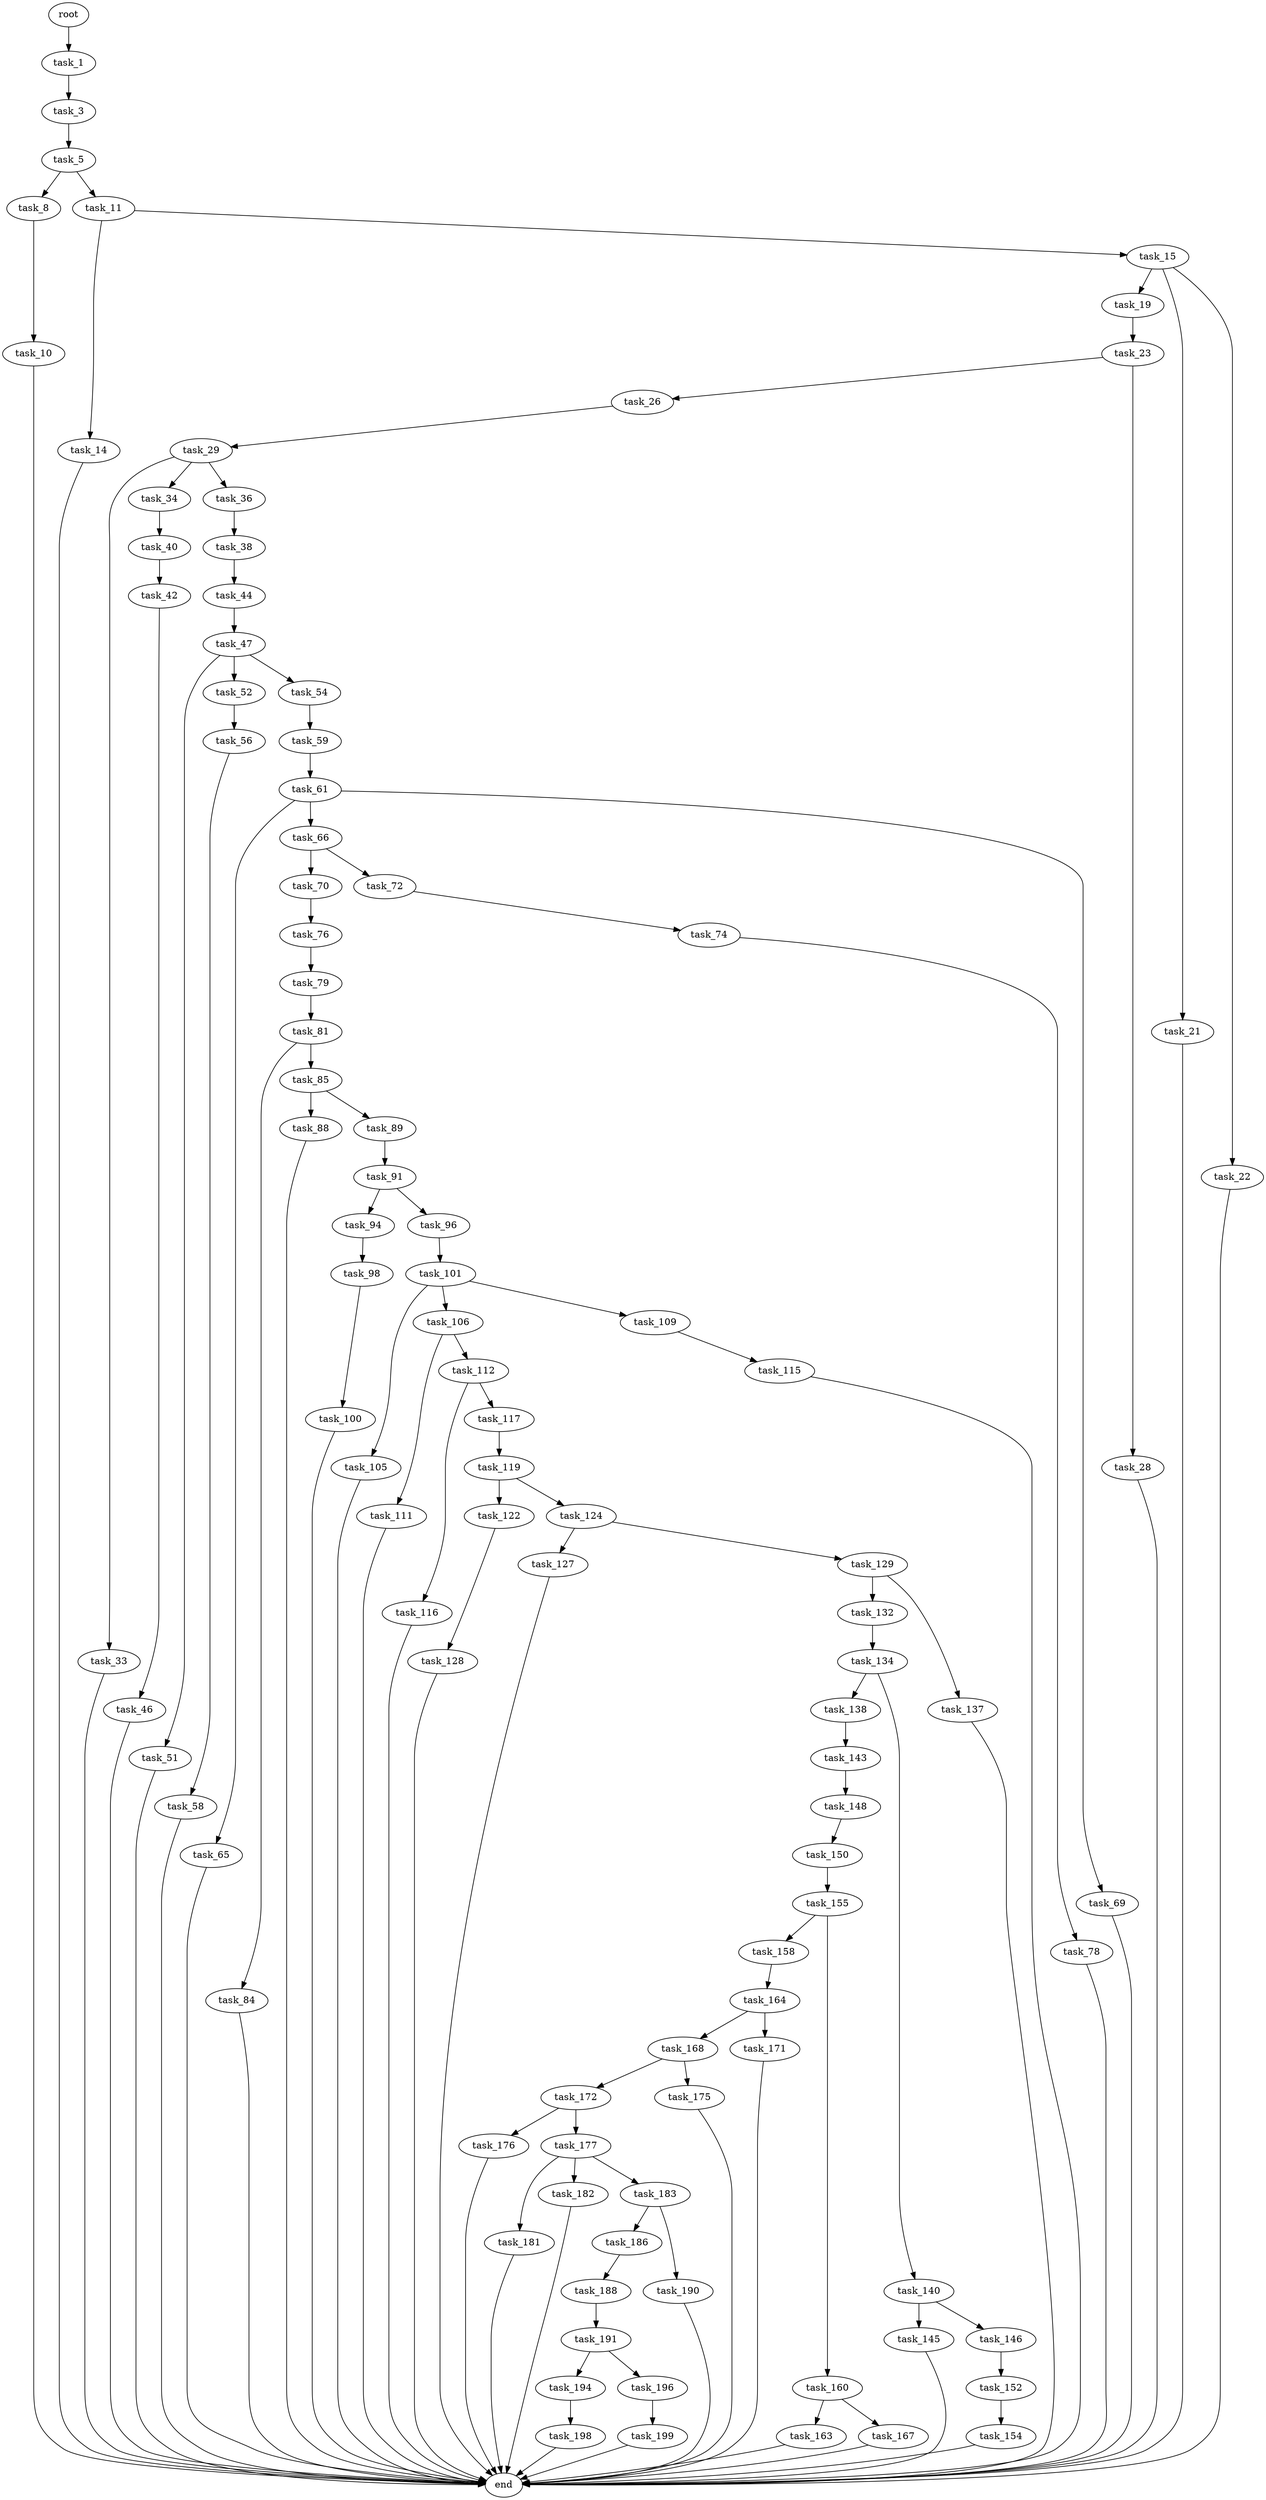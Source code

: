 digraph G {
  root [size="0.000000"];
  task_1 [size="132689331204.000000"];
  task_3 [size="196852280061.000000"];
  task_5 [size="82919728483.000000"];
  task_8 [size="534005836.000000"];
  task_11 [size="17077753858.000000"];
  task_10 [size="68719476736.000000"];
  end [size="0.000000"];
  task_14 [size="268964966828.000000"];
  task_15 [size="234520971516.000000"];
  task_19 [size="8589934592.000000"];
  task_21 [size="134217728000.000000"];
  task_22 [size="9086121753.000000"];
  task_23 [size="157137616354.000000"];
  task_26 [size="28991029248.000000"];
  task_28 [size="950287000809.000000"];
  task_29 [size="980182977312.000000"];
  task_33 [size="231928233984.000000"];
  task_34 [size="1158659628.000000"];
  task_36 [size="549755813888.000000"];
  task_40 [size="549755813888.000000"];
  task_38 [size="28991029248.000000"];
  task_44 [size="384200744335.000000"];
  task_42 [size="881399994145.000000"];
  task_46 [size="1073741824000.000000"];
  task_47 [size="425977566664.000000"];
  task_51 [size="51055782648.000000"];
  task_52 [size="231928233984.000000"];
  task_54 [size="549755813888.000000"];
  task_56 [size="547433829155.000000"];
  task_59 [size="134217728000.000000"];
  task_58 [size="23338195487.000000"];
  task_61 [size="368293445632.000000"];
  task_65 [size="482138024783.000000"];
  task_66 [size="171297397428.000000"];
  task_69 [size="782757789696.000000"];
  task_70 [size="31928580125.000000"];
  task_72 [size="1935002103.000000"];
  task_76 [size="68719476736.000000"];
  task_74 [size="28991029248.000000"];
  task_78 [size="134217728000.000000"];
  task_79 [size="549755813888.000000"];
  task_81 [size="782757789696.000000"];
  task_84 [size="16696776256.000000"];
  task_85 [size="1344900147.000000"];
  task_88 [size="156558350952.000000"];
  task_89 [size="5851417170.000000"];
  task_91 [size="20274715306.000000"];
  task_94 [size="35421803142.000000"];
  task_96 [size="8589934592.000000"];
  task_98 [size="782757789696.000000"];
  task_101 [size="1339609541920.000000"];
  task_100 [size="5029511880.000000"];
  task_105 [size="1073741824000.000000"];
  task_106 [size="1459062329.000000"];
  task_109 [size="1073741824000.000000"];
  task_111 [size="6726177545.000000"];
  task_112 [size="134930662465.000000"];
  task_115 [size="8589934592.000000"];
  task_116 [size="1536435139.000000"];
  task_117 [size="651947447950.000000"];
  task_119 [size="12055847464.000000"];
  task_122 [size="146232023832.000000"];
  task_124 [size="28991029248.000000"];
  task_128 [size="16589374652.000000"];
  task_127 [size="775342639448.000000"];
  task_129 [size="5234504997.000000"];
  task_132 [size="17871420674.000000"];
  task_137 [size="407856151629.000000"];
  task_134 [size="423175464816.000000"];
  task_138 [size="2005121594.000000"];
  task_140 [size="142669275696.000000"];
  task_143 [size="38906665868.000000"];
  task_145 [size="420727956818.000000"];
  task_146 [size="1073741824000.000000"];
  task_148 [size="5704590031.000000"];
  task_152 [size="566994428907.000000"];
  task_150 [size="145751891652.000000"];
  task_155 [size="688336472058.000000"];
  task_154 [size="26821460160.000000"];
  task_158 [size="98744777136.000000"];
  task_160 [size="201582578398.000000"];
  task_164 [size="886799705912.000000"];
  task_163 [size="915937539868.000000"];
  task_167 [size="769069479006.000000"];
  task_168 [size="557653412444.000000"];
  task_171 [size="68719476736.000000"];
  task_172 [size="68719476736.000000"];
  task_175 [size="2086132510.000000"];
  task_176 [size="31685498506.000000"];
  task_177 [size="1622548871.000000"];
  task_181 [size="231928233984.000000"];
  task_182 [size="898627583.000000"];
  task_183 [size="134217728000.000000"];
  task_186 [size="4268726897.000000"];
  task_190 [size="134217728000.000000"];
  task_188 [size="782757789696.000000"];
  task_191 [size="14912066752.000000"];
  task_194 [size="24512535212.000000"];
  task_196 [size="191175159864.000000"];
  task_198 [size="2022777992.000000"];
  task_199 [size="7264185230.000000"];

  root -> task_1 [size="1.000000"];
  task_1 -> task_3 [size="134217728.000000"];
  task_3 -> task_5 [size="411041792.000000"];
  task_5 -> task_8 [size="75497472.000000"];
  task_5 -> task_11 [size="75497472.000000"];
  task_8 -> task_10 [size="33554432.000000"];
  task_11 -> task_14 [size="536870912.000000"];
  task_11 -> task_15 [size="536870912.000000"];
  task_10 -> end [size="1.000000"];
  task_14 -> end [size="1.000000"];
  task_15 -> task_19 [size="536870912.000000"];
  task_15 -> task_21 [size="536870912.000000"];
  task_15 -> task_22 [size="536870912.000000"];
  task_19 -> task_23 [size="33554432.000000"];
  task_21 -> end [size="1.000000"];
  task_22 -> end [size="1.000000"];
  task_23 -> task_26 [size="209715200.000000"];
  task_23 -> task_28 [size="209715200.000000"];
  task_26 -> task_29 [size="75497472.000000"];
  task_28 -> end [size="1.000000"];
  task_29 -> task_33 [size="838860800.000000"];
  task_29 -> task_34 [size="838860800.000000"];
  task_29 -> task_36 [size="838860800.000000"];
  task_33 -> end [size="1.000000"];
  task_34 -> task_40 [size="75497472.000000"];
  task_36 -> task_38 [size="536870912.000000"];
  task_40 -> task_42 [size="536870912.000000"];
  task_38 -> task_44 [size="75497472.000000"];
  task_44 -> task_47 [size="411041792.000000"];
  task_42 -> task_46 [size="679477248.000000"];
  task_46 -> end [size="1.000000"];
  task_47 -> task_51 [size="536870912.000000"];
  task_47 -> task_52 [size="536870912.000000"];
  task_47 -> task_54 [size="536870912.000000"];
  task_51 -> end [size="1.000000"];
  task_52 -> task_56 [size="301989888.000000"];
  task_54 -> task_59 [size="536870912.000000"];
  task_56 -> task_58 [size="679477248.000000"];
  task_59 -> task_61 [size="209715200.000000"];
  task_58 -> end [size="1.000000"];
  task_61 -> task_65 [size="411041792.000000"];
  task_61 -> task_66 [size="411041792.000000"];
  task_61 -> task_69 [size="411041792.000000"];
  task_65 -> end [size="1.000000"];
  task_66 -> task_70 [size="134217728.000000"];
  task_66 -> task_72 [size="134217728.000000"];
  task_69 -> end [size="1.000000"];
  task_70 -> task_76 [size="838860800.000000"];
  task_72 -> task_74 [size="33554432.000000"];
  task_76 -> task_79 [size="134217728.000000"];
  task_74 -> task_78 [size="75497472.000000"];
  task_78 -> end [size="1.000000"];
  task_79 -> task_81 [size="536870912.000000"];
  task_81 -> task_84 [size="679477248.000000"];
  task_81 -> task_85 [size="679477248.000000"];
  task_84 -> end [size="1.000000"];
  task_85 -> task_88 [size="75497472.000000"];
  task_85 -> task_89 [size="75497472.000000"];
  task_88 -> end [size="1.000000"];
  task_89 -> task_91 [size="536870912.000000"];
  task_91 -> task_94 [size="838860800.000000"];
  task_91 -> task_96 [size="838860800.000000"];
  task_94 -> task_98 [size="679477248.000000"];
  task_96 -> task_101 [size="33554432.000000"];
  task_98 -> task_100 [size="679477248.000000"];
  task_101 -> task_105 [size="838860800.000000"];
  task_101 -> task_106 [size="838860800.000000"];
  task_101 -> task_109 [size="838860800.000000"];
  task_100 -> end [size="1.000000"];
  task_105 -> end [size="1.000000"];
  task_106 -> task_111 [size="75497472.000000"];
  task_106 -> task_112 [size="75497472.000000"];
  task_109 -> task_115 [size="838860800.000000"];
  task_111 -> end [size="1.000000"];
  task_112 -> task_116 [size="301989888.000000"];
  task_112 -> task_117 [size="301989888.000000"];
  task_115 -> end [size="1.000000"];
  task_116 -> end [size="1.000000"];
  task_117 -> task_119 [size="679477248.000000"];
  task_119 -> task_122 [size="301989888.000000"];
  task_119 -> task_124 [size="301989888.000000"];
  task_122 -> task_128 [size="209715200.000000"];
  task_124 -> task_127 [size="75497472.000000"];
  task_124 -> task_129 [size="75497472.000000"];
  task_128 -> end [size="1.000000"];
  task_127 -> end [size="1.000000"];
  task_129 -> task_132 [size="134217728.000000"];
  task_129 -> task_137 [size="134217728.000000"];
  task_132 -> task_134 [size="301989888.000000"];
  task_137 -> end [size="1.000000"];
  task_134 -> task_138 [size="536870912.000000"];
  task_134 -> task_140 [size="536870912.000000"];
  task_138 -> task_143 [size="75497472.000000"];
  task_140 -> task_145 [size="134217728.000000"];
  task_140 -> task_146 [size="134217728.000000"];
  task_143 -> task_148 [size="679477248.000000"];
  task_145 -> end [size="1.000000"];
  task_146 -> task_152 [size="838860800.000000"];
  task_148 -> task_150 [size="209715200.000000"];
  task_152 -> task_154 [size="411041792.000000"];
  task_150 -> task_155 [size="134217728.000000"];
  task_155 -> task_158 [size="679477248.000000"];
  task_155 -> task_160 [size="679477248.000000"];
  task_154 -> end [size="1.000000"];
  task_158 -> task_164 [size="75497472.000000"];
  task_160 -> task_163 [size="301989888.000000"];
  task_160 -> task_167 [size="301989888.000000"];
  task_164 -> task_168 [size="679477248.000000"];
  task_164 -> task_171 [size="679477248.000000"];
  task_163 -> end [size="1.000000"];
  task_167 -> end [size="1.000000"];
  task_168 -> task_172 [size="411041792.000000"];
  task_168 -> task_175 [size="411041792.000000"];
  task_171 -> end [size="1.000000"];
  task_172 -> task_176 [size="134217728.000000"];
  task_172 -> task_177 [size="134217728.000000"];
  task_175 -> end [size="1.000000"];
  task_176 -> end [size="1.000000"];
  task_177 -> task_181 [size="75497472.000000"];
  task_177 -> task_182 [size="75497472.000000"];
  task_177 -> task_183 [size="75497472.000000"];
  task_181 -> end [size="1.000000"];
  task_182 -> end [size="1.000000"];
  task_183 -> task_186 [size="209715200.000000"];
  task_183 -> task_190 [size="209715200.000000"];
  task_186 -> task_188 [size="75497472.000000"];
  task_190 -> end [size="1.000000"];
  task_188 -> task_191 [size="679477248.000000"];
  task_191 -> task_194 [size="33554432.000000"];
  task_191 -> task_196 [size="33554432.000000"];
  task_194 -> task_198 [size="838860800.000000"];
  task_196 -> task_199 [size="134217728.000000"];
  task_198 -> end [size="1.000000"];
  task_199 -> end [size="1.000000"];
}
